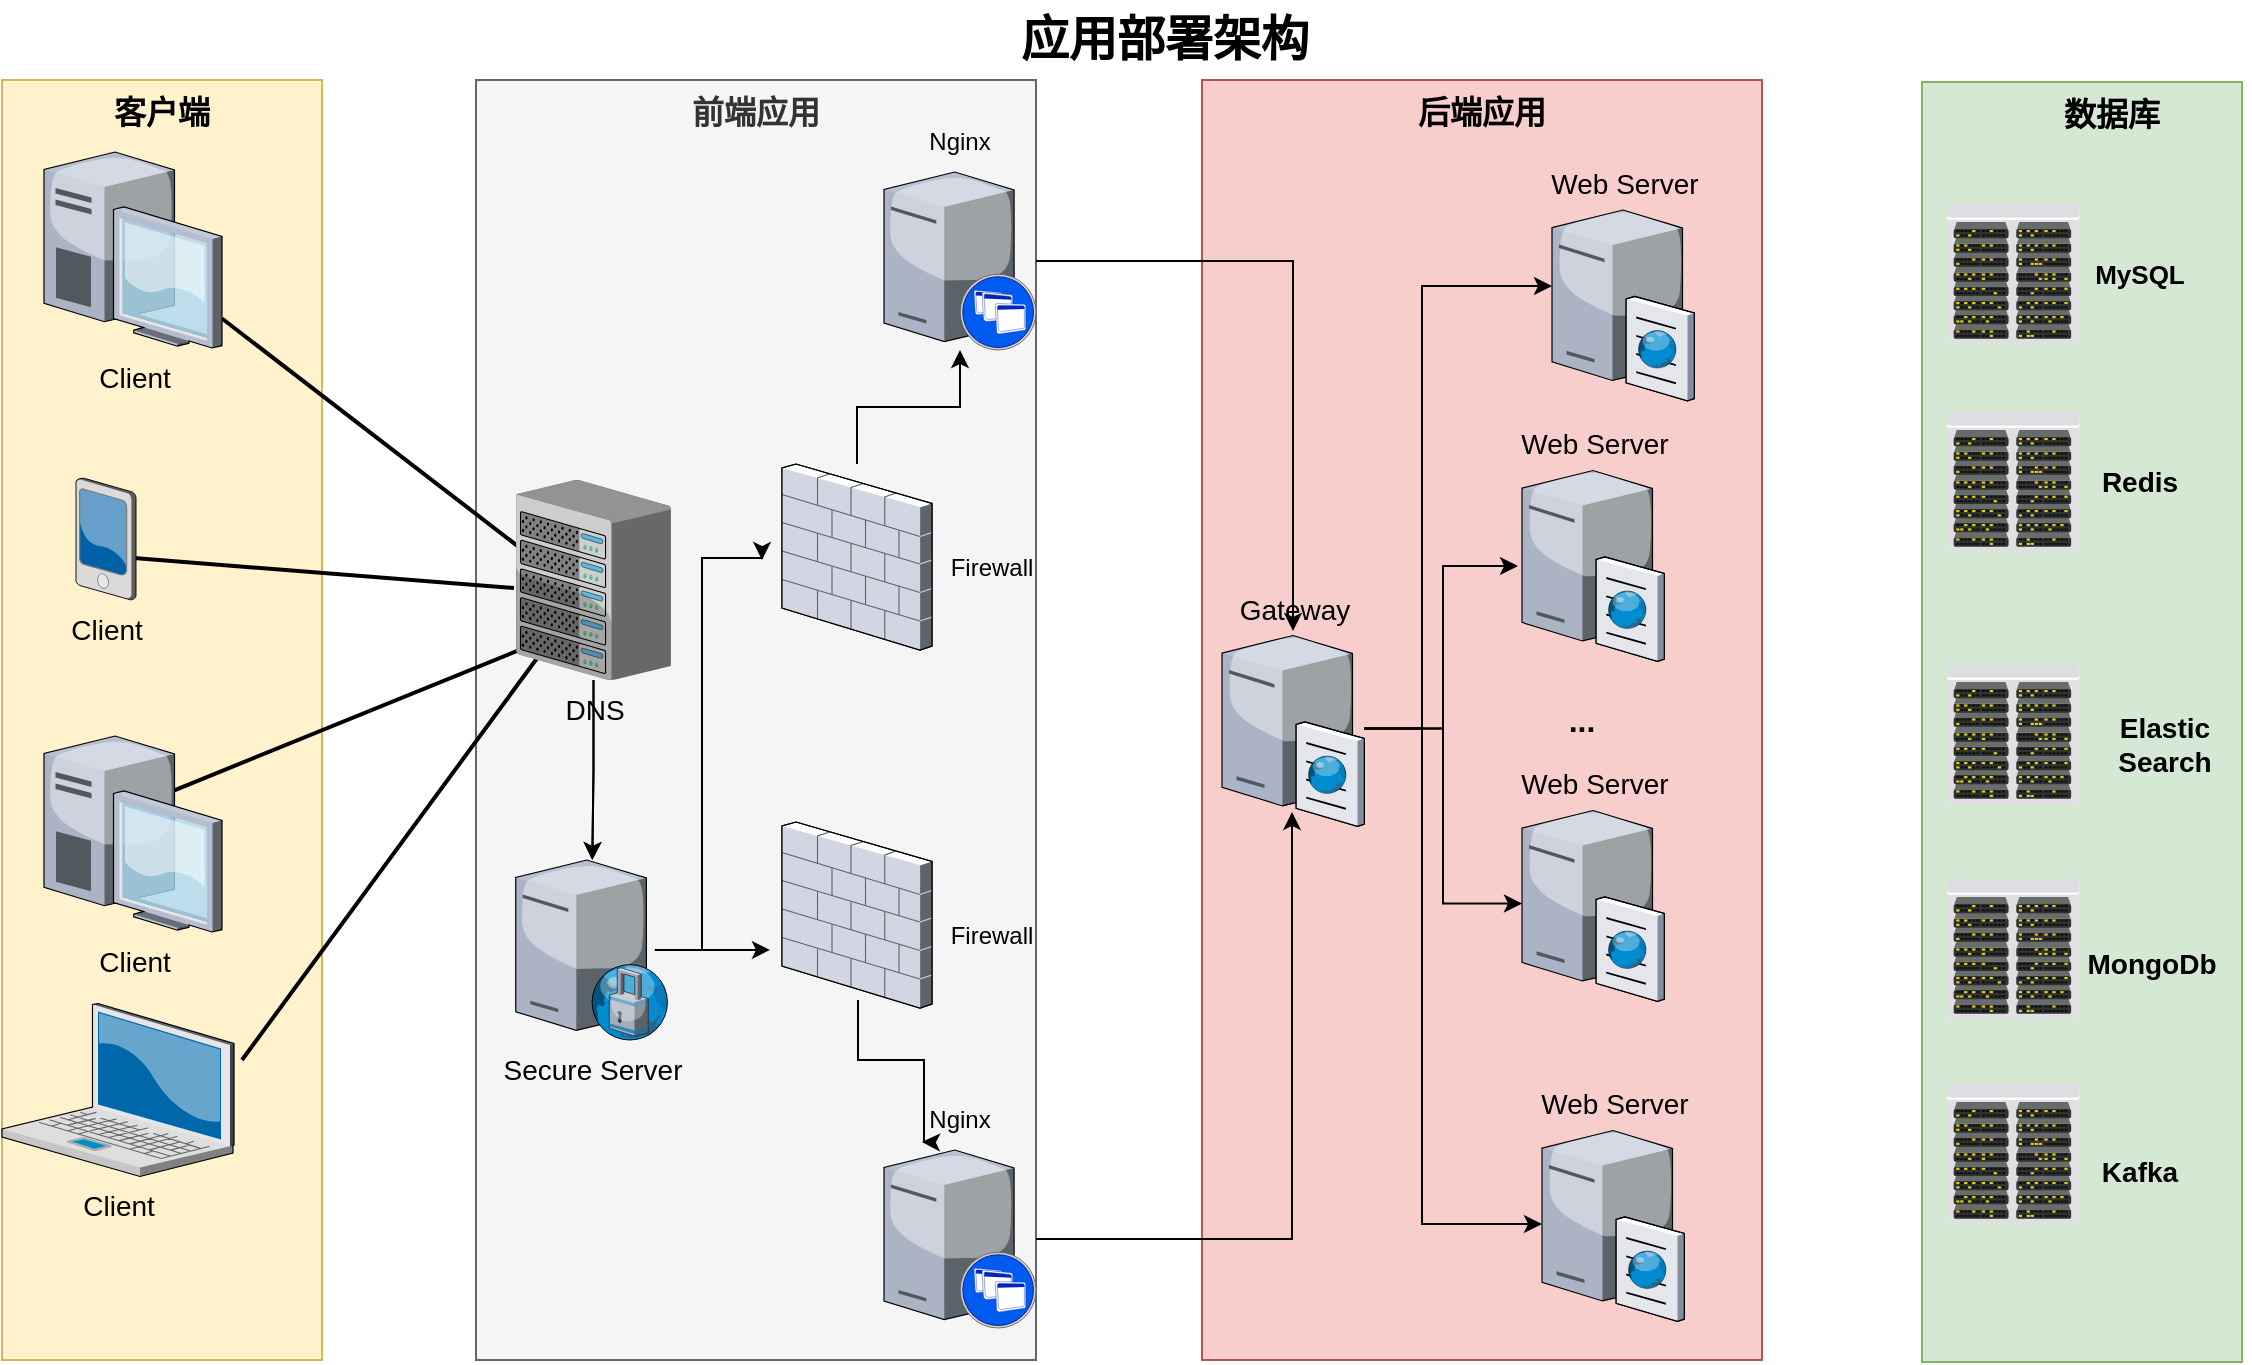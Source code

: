 <mxfile version="24.7.17">
  <diagram name="Page-1" id="e3a06f82-3646-2815-327d-82caf3d4e204">
    <mxGraphModel dx="1434" dy="746" grid="1" gridSize="10" guides="1" tooltips="1" connect="1" arrows="1" fold="1" page="1" pageScale="1.5" pageWidth="1169" pageHeight="826" background="none" math="0" shadow="0">
      <root>
        <mxCell id="0" style=";html=1;" />
        <mxCell id="1" style=";html=1;" parent="0" />
        <mxCell id="6a7d8f32e03d9370-61" value="&lt;font style=&quot;font-size: 16px;&quot;&gt;&lt;b&gt;后端应用&lt;/b&gt;&lt;/font&gt;" style="whiteSpace=wrap;html=1;fillColor=#f8cecc;fontSize=14;strokeColor=#b85450;verticalAlign=top;" parent="1" vertex="1">
          <mxGeometry x="960" y="120" width="280" height="640" as="geometry" />
        </mxCell>
        <mxCell id="6a7d8f32e03d9370-59" value="&lt;font style=&quot;font-size: 16px;&quot;&gt;&lt;b&gt;前端应用&lt;/b&gt;&lt;/font&gt;" style="whiteSpace=wrap;html=1;fillColor=#f5f5f5;fontSize=14;strokeColor=#666666;verticalAlign=top;fontColor=#333333;" parent="1" vertex="1">
          <mxGeometry x="597" y="120" width="280" height="640" as="geometry" />
        </mxCell>
        <mxCell id="6a7d8f32e03d9370-57" value="&lt;b&gt;&lt;font style=&quot;font-size: 16px;&quot;&gt;客户端&lt;/font&gt;&lt;/b&gt;" style="whiteSpace=wrap;html=1;fillColor=#fff2cc;fontSize=14;strokeColor=#d6b656;verticalAlign=top;" parent="1" vertex="1">
          <mxGeometry x="360" y="120" width="160" height="640" as="geometry" />
        </mxCell>
        <mxCell id="6a7d8f32e03d9370-35" style="edgeStyle=none;rounded=0;html=1;startSize=10;endSize=10;jettySize=auto;orthogonalLoop=1;fontSize=14;endArrow=none;endFill=0;strokeWidth=2;entryX=0.205;entryY=0.818;entryDx=0;entryDy=0;entryPerimeter=0;" parent="1" target="6a7d8f32e03d9370-16" edge="1">
          <mxGeometry relative="1" as="geometry">
            <mxPoint x="480" y="610" as="sourcePoint" />
            <mxPoint x="637" y="693.32" as="targetPoint" />
          </mxGeometry>
        </mxCell>
        <mxCell id="6a7d8f32e03d9370-2" value="Client" style="verticalLabelPosition=bottom;aspect=fixed;html=1;verticalAlign=top;strokeColor=none;shape=mxgraph.citrix.laptop_2;fillColor=#66B2FF;gradientColor=#0066CC;fontSize=14;" parent="1" vertex="1">
          <mxGeometry x="360.0" y="581.75" width="116" height="86.5" as="geometry" />
        </mxCell>
        <mxCell id="6a7d8f32e03d9370-34" style="edgeStyle=none;rounded=0;html=1;startSize=10;endSize=10;jettySize=auto;orthogonalLoop=1;fontSize=14;endArrow=none;endFill=0;strokeWidth=2;entryX=0.098;entryY=0.826;entryDx=0;entryDy=0;entryPerimeter=0;exitX=0.708;exitY=0.286;exitDx=0;exitDy=0;exitPerimeter=0;" parent="1" source="6a7d8f32e03d9370-3" target="6a7d8f32e03d9370-16" edge="1">
          <mxGeometry relative="1" as="geometry">
            <mxPoint x="450" y="490" as="sourcePoint" />
            <mxPoint x="640" y="540" as="targetPoint" />
          </mxGeometry>
        </mxCell>
        <mxCell id="6a7d8f32e03d9370-3" value="Client" style="verticalLabelPosition=bottom;aspect=fixed;html=1;verticalAlign=top;strokeColor=none;shape=mxgraph.citrix.desktop;fillColor=#66B2FF;gradientColor=#0066CC;fontSize=14;" parent="1" vertex="1">
          <mxGeometry x="381.0" y="448.0" width="89" height="98" as="geometry" />
        </mxCell>
        <mxCell id="6a7d8f32e03d9370-33" style="edgeStyle=none;rounded=0;html=1;startSize=10;endSize=10;jettySize=auto;orthogonalLoop=1;fontSize=14;endArrow=none;endFill=0;strokeWidth=2;exitX=0.9;exitY=0.492;exitDx=0;exitDy=0;exitPerimeter=0;entryX=-0.013;entryY=0.54;entryDx=0;entryDy=0;entryPerimeter=0;" parent="1" target="6a7d8f32e03d9370-16" edge="1">
          <mxGeometry relative="1" as="geometry">
            <mxPoint x="426.02" y="359.022" as="sourcePoint" />
            <mxPoint x="649.042" y="336.2" as="targetPoint" />
          </mxGeometry>
        </mxCell>
        <mxCell id="6a7d8f32e03d9370-32" style="edgeStyle=none;rounded=0;html=1;startSize=10;endSize=10;jettySize=auto;orthogonalLoop=1;fontSize=14;endArrow=none;endFill=0;strokeWidth=2;entryX=0.156;entryY=0.417;entryDx=0;entryDy=0;entryPerimeter=0;" parent="1" source="6a7d8f32e03d9370-5" target="6a7d8f32e03d9370-16" edge="1">
          <mxGeometry relative="1" as="geometry" />
        </mxCell>
        <mxCell id="6a7d8f32e03d9370-5" value="Client" style="verticalLabelPosition=bottom;aspect=fixed;html=1;verticalAlign=top;strokeColor=none;shape=mxgraph.citrix.desktop;fillColor=#66B2FF;gradientColor=#0066CC;fontSize=14;" parent="1" vertex="1">
          <mxGeometry x="381.0" y="156.0" width="89" height="98" as="geometry" />
        </mxCell>
        <mxCell id="6a7d8f32e03d9370-6" value="Client" style="verticalLabelPosition=bottom;aspect=fixed;html=1;verticalAlign=top;strokeColor=none;shape=mxgraph.citrix.pda;fillColor=#66B2FF;gradientColor=#0066CC;fontSize=14;" parent="1" vertex="1">
          <mxGeometry x="397.0" y="319" width="30" height="61" as="geometry" />
        </mxCell>
        <mxCell id="6a7d8f32e03d9370-11" value="" style="verticalLabelPosition=bottom;aspect=fixed;html=1;verticalAlign=top;strokeColor=none;shape=mxgraph.citrix.xenapp_server;fillColor=#66B2FF;gradientColor=#0066CC;fontSize=14;" parent="1" vertex="1">
          <mxGeometry x="801.0" y="655" width="76" height="89" as="geometry" />
        </mxCell>
        <mxCell id="07MpoBeY5wm7lqhEivzJ-26" style="edgeStyle=orthogonalEdgeStyle;rounded=0;orthogonalLoop=1;jettySize=auto;html=1;" edge="1" parent="1" source="6a7d8f32e03d9370-12" target="07MpoBeY5wm7lqhEivzJ-25">
          <mxGeometry relative="1" as="geometry" />
        </mxCell>
        <mxCell id="6a7d8f32e03d9370-12" value="" style="verticalLabelPosition=bottom;aspect=fixed;html=1;verticalAlign=top;strokeColor=none;shape=mxgraph.citrix.xenapp_server;fillColor=#66B2FF;gradientColor=#0066CC;fontSize=14;" parent="1" vertex="1">
          <mxGeometry x="801.0" y="166" width="76" height="89" as="geometry" />
        </mxCell>
        <mxCell id="6a7d8f32e03d9370-15" value="Web Server" style="verticalLabelPosition=top;aspect=fixed;html=1;verticalAlign=bottom;strokeColor=none;shape=mxgraph.citrix.cache_server;fillColor=#66B2FF;gradientColor=#0066CC;fontSize=14;labelPosition=center;align=center;" parent="1" vertex="1">
          <mxGeometry x="1135" y="182.75" width="71" height="97.5" as="geometry" />
        </mxCell>
        <mxCell id="07MpoBeY5wm7lqhEivzJ-1" style="edgeStyle=orthogonalEdgeStyle;rounded=0;orthogonalLoop=1;jettySize=auto;html=1;" edge="1" parent="1" source="6a7d8f32e03d9370-16" target="6a7d8f32e03d9370-25">
          <mxGeometry relative="1" as="geometry" />
        </mxCell>
        <mxCell id="07MpoBeY5wm7lqhEivzJ-49" value="" style="edgeStyle=orthogonalEdgeStyle;rounded=0;orthogonalLoop=1;jettySize=auto;html=1;" edge="1" parent="1" source="6a7d8f32e03d9370-16" target="6a7d8f32e03d9370-25">
          <mxGeometry relative="1" as="geometry" />
        </mxCell>
        <mxCell id="6a7d8f32e03d9370-16" value="DNS" style="verticalLabelPosition=bottom;aspect=fixed;html=1;verticalAlign=top;strokeColor=none;shape=mxgraph.citrix.chassis;fillColor=#66B2FF;gradientColor=#0066CC;fontSize=14;" parent="1" vertex="1">
          <mxGeometry x="617" y="320" width="77.46" height="100" as="geometry" />
        </mxCell>
        <mxCell id="6a7d8f32e03d9370-19" value="" style="verticalLabelPosition=bottom;aspect=fixed;html=1;verticalAlign=top;strokeColor=none;shape=mxgraph.citrix.firewall;fillColor=#66B2FF;gradientColor=#0066CC;fontSize=14;" parent="1" vertex="1">
          <mxGeometry x="750" y="491" width="75" height="93" as="geometry" />
        </mxCell>
        <mxCell id="6a7d8f32e03d9370-25" value="Secure Server" style="verticalLabelPosition=bottom;aspect=fixed;html=1;verticalAlign=top;strokeColor=none;shape=mxgraph.citrix.proxy_server;fillColor=#66B2FF;gradientColor=#0066CC;fontSize=14;" parent="1" vertex="1">
          <mxGeometry x="616.88" y="510" width="76.5" height="90" as="geometry" />
        </mxCell>
        <mxCell id="6a7d8f32e03d9370-62" value="应用部署架构" style="text;strokeColor=none;fillColor=none;html=1;fontSize=24;fontStyle=1;verticalAlign=middle;align=center;" parent="1" vertex="1">
          <mxGeometry x="510" y="80" width="861" height="40" as="geometry" />
        </mxCell>
        <mxCell id="07MpoBeY5wm7lqhEivzJ-8" style="edgeStyle=orthogonalEdgeStyle;rounded=0;orthogonalLoop=1;jettySize=auto;html=1;" edge="1" parent="1" source="07MpoBeY5wm7lqhEivzJ-3" target="6a7d8f32e03d9370-12">
          <mxGeometry relative="1" as="geometry" />
        </mxCell>
        <mxCell id="07MpoBeY5wm7lqhEivzJ-3" value="" style="verticalLabelPosition=bottom;aspect=fixed;html=1;verticalAlign=top;strokeColor=none;shape=mxgraph.citrix.firewall;fillColor=#66B2FF;gradientColor=#0066CC;fontSize=14;" vertex="1" parent="1">
          <mxGeometry x="750" y="312" width="75" height="93" as="geometry" />
        </mxCell>
        <mxCell id="07MpoBeY5wm7lqhEivzJ-5" style="edgeStyle=orthogonalEdgeStyle;rounded=0;orthogonalLoop=1;jettySize=auto;html=1;" edge="1" parent="1" source="6a7d8f32e03d9370-25">
          <mxGeometry relative="1" as="geometry">
            <mxPoint x="740" y="360" as="targetPoint" />
            <Array as="points">
              <mxPoint x="710" y="555" />
              <mxPoint x="710" y="359" />
            </Array>
          </mxGeometry>
        </mxCell>
        <mxCell id="07MpoBeY5wm7lqhEivzJ-6" style="edgeStyle=orthogonalEdgeStyle;rounded=0;orthogonalLoop=1;jettySize=auto;html=1;entryX=0.013;entryY=0.688;entryDx=0;entryDy=0;entryPerimeter=0;" edge="1" parent="1">
          <mxGeometry relative="1" as="geometry">
            <mxPoint x="686.38" y="554.984" as="sourcePoint" />
            <mxPoint x="743.975" y="554.984" as="targetPoint" />
          </mxGeometry>
        </mxCell>
        <mxCell id="07MpoBeY5wm7lqhEivzJ-9" value="" style="rounded=0;whiteSpace=wrap;html=1;fillColor=#d5e8d4;strokeColor=#82b366;" vertex="1" parent="1">
          <mxGeometry x="1320" y="121" width="160" height="640" as="geometry" />
        </mxCell>
        <mxCell id="07MpoBeY5wm7lqhEivzJ-7" style="edgeStyle=orthogonalEdgeStyle;rounded=0;orthogonalLoop=1;jettySize=auto;html=1;entryX=0.25;entryY=0.112;entryDx=0;entryDy=0;entryPerimeter=0;" edge="1" parent="1">
          <mxGeometry relative="1" as="geometry">
            <mxPoint x="788" y="580" as="sourcePoint" />
            <mxPoint x="820" y="650.968" as="targetPoint" />
            <Array as="points">
              <mxPoint x="788" y="610" />
              <mxPoint x="821" y="610" />
            </Array>
          </mxGeometry>
        </mxCell>
        <mxCell id="07MpoBeY5wm7lqhEivzJ-10" value="&lt;font style=&quot;font-size: 16px;&quot;&gt;&lt;b&gt;数据库&lt;/b&gt;&lt;/font&gt;" style="text;html=1;align=center;verticalAlign=middle;whiteSpace=wrap;rounded=0;" vertex="1" parent="1">
          <mxGeometry x="1385" y="122" width="60" height="30" as="geometry" />
        </mxCell>
        <mxCell id="07MpoBeY5wm7lqhEivzJ-12" value="" style="verticalLabelPosition=bottom;sketch=0;aspect=fixed;html=1;verticalAlign=top;strokeColor=none;align=center;outlineConnect=0;shape=mxgraph.citrix.datacenter;" vertex="1" parent="1">
          <mxGeometry x="1332.5" y="182" width="66.11" height="70" as="geometry" />
        </mxCell>
        <mxCell id="07MpoBeY5wm7lqhEivzJ-15" value="&lt;font style=&quot;font-size: 13px;&quot;&gt;&lt;b&gt;MySQL&lt;/b&gt;&lt;/font&gt;" style="text;html=1;align=center;verticalAlign=middle;whiteSpace=wrap;rounded=0;" vertex="1" parent="1">
          <mxGeometry x="1398.61" y="202" width="60" height="30" as="geometry" />
        </mxCell>
        <mxCell id="07MpoBeY5wm7lqhEivzJ-16" value="&lt;font style=&quot;font-size: 14px;&quot;&gt;&lt;b&gt;Redis&lt;/b&gt;&lt;/font&gt;" style="text;html=1;align=center;verticalAlign=middle;whiteSpace=wrap;rounded=0;" vertex="1" parent="1">
          <mxGeometry x="1398.61" y="306" width="60" height="30" as="geometry" />
        </mxCell>
        <mxCell id="07MpoBeY5wm7lqhEivzJ-17" value="&lt;font style=&quot;font-size: 14px;&quot;&gt;&lt;b&gt;Elastic Search&lt;/b&gt;&lt;/font&gt;" style="text;html=1;align=center;verticalAlign=middle;whiteSpace=wrap;rounded=0;" vertex="1" parent="1">
          <mxGeometry x="1398.61" y="437.25" width="85" height="30" as="geometry" />
        </mxCell>
        <mxCell id="07MpoBeY5wm7lqhEivzJ-19" value="&lt;font style=&quot;font-size: 14px;&quot;&gt;&lt;b&gt;MongoDb&lt;/b&gt;&lt;/font&gt;" style="text;html=1;align=center;verticalAlign=middle;whiteSpace=wrap;rounded=0;" vertex="1" parent="1">
          <mxGeometry x="1404.61" y="547" width="60" height="30" as="geometry" />
        </mxCell>
        <mxCell id="07MpoBeY5wm7lqhEivzJ-21" value="&lt;font style=&quot;font-size: 14px;&quot;&gt;&lt;b&gt;Kafka&lt;/b&gt;&lt;/font&gt;" style="text;html=1;align=center;verticalAlign=middle;whiteSpace=wrap;rounded=0;" vertex="1" parent="1">
          <mxGeometry x="1398.61" y="651" width="60" height="30" as="geometry" />
        </mxCell>
        <mxCell id="07MpoBeY5wm7lqhEivzJ-22" value="Web Server" style="verticalLabelPosition=top;aspect=fixed;html=1;verticalAlign=bottom;strokeColor=none;shape=mxgraph.citrix.cache_server;fillColor=#66B2FF;gradientColor=#0066CC;fontSize=14;labelPosition=center;align=center;" vertex="1" parent="1">
          <mxGeometry x="1120" y="313" width="71" height="97.5" as="geometry" />
        </mxCell>
        <mxCell id="07MpoBeY5wm7lqhEivzJ-23" value="Web Server" style="verticalLabelPosition=top;aspect=fixed;html=1;verticalAlign=bottom;strokeColor=none;shape=mxgraph.citrix.cache_server;fillColor=#66B2FF;gradientColor=#0066CC;fontSize=14;labelPosition=center;align=center;" vertex="1" parent="1">
          <mxGeometry x="1120" y="483" width="71" height="97.5" as="geometry" />
        </mxCell>
        <mxCell id="07MpoBeY5wm7lqhEivzJ-24" value="Web Server" style="verticalLabelPosition=top;aspect=fixed;html=1;verticalAlign=bottom;strokeColor=none;shape=mxgraph.citrix.cache_server;fillColor=#66B2FF;gradientColor=#0066CC;fontSize=14;labelPosition=center;align=center;" vertex="1" parent="1">
          <mxGeometry x="1130" y="643" width="71" height="97.5" as="geometry" />
        </mxCell>
        <mxCell id="07MpoBeY5wm7lqhEivzJ-28" style="edgeStyle=orthogonalEdgeStyle;rounded=0;orthogonalLoop=1;jettySize=auto;html=1;" edge="1" parent="1" source="07MpoBeY5wm7lqhEivzJ-25" target="6a7d8f32e03d9370-15">
          <mxGeometry relative="1" as="geometry">
            <Array as="points">
              <mxPoint x="1070" y="444" />
              <mxPoint x="1070" y="223" />
            </Array>
          </mxGeometry>
        </mxCell>
        <mxCell id="07MpoBeY5wm7lqhEivzJ-30" style="edgeStyle=orthogonalEdgeStyle;rounded=0;orthogonalLoop=1;jettySize=auto;html=1;" edge="1" parent="1" source="07MpoBeY5wm7lqhEivzJ-25" target="07MpoBeY5wm7lqhEivzJ-24">
          <mxGeometry relative="1" as="geometry">
            <Array as="points">
              <mxPoint x="1070" y="444" />
              <mxPoint x="1070" y="692" />
            </Array>
          </mxGeometry>
        </mxCell>
        <mxCell id="07MpoBeY5wm7lqhEivzJ-31" style="edgeStyle=orthogonalEdgeStyle;rounded=0;orthogonalLoop=1;jettySize=auto;html=1;" edge="1" parent="1" source="07MpoBeY5wm7lqhEivzJ-25" target="07MpoBeY5wm7lqhEivzJ-23">
          <mxGeometry relative="1" as="geometry" />
        </mxCell>
        <mxCell id="07MpoBeY5wm7lqhEivzJ-25" value="Gateway" style="verticalLabelPosition=top;aspect=fixed;html=1;verticalAlign=bottom;strokeColor=none;shape=mxgraph.citrix.cache_server;fillColor=#66B2FF;gradientColor=#0066CC;fontSize=14;labelPosition=center;align=center;" vertex="1" parent="1">
          <mxGeometry x="970" y="395.5" width="71" height="97.5" as="geometry" />
        </mxCell>
        <mxCell id="07MpoBeY5wm7lqhEivzJ-27" style="edgeStyle=orthogonalEdgeStyle;rounded=0;orthogonalLoop=1;jettySize=auto;html=1;entryX=0.493;entryY=0.928;entryDx=0;entryDy=0;entryPerimeter=0;" edge="1" parent="1" source="6a7d8f32e03d9370-11" target="07MpoBeY5wm7lqhEivzJ-25">
          <mxGeometry relative="1" as="geometry" />
        </mxCell>
        <mxCell id="07MpoBeY5wm7lqhEivzJ-29" style="edgeStyle=orthogonalEdgeStyle;rounded=0;orthogonalLoop=1;jettySize=auto;html=1;entryX=-0.028;entryY=0.513;entryDx=0;entryDy=0;entryPerimeter=0;" edge="1" parent="1" source="07MpoBeY5wm7lqhEivzJ-25" target="07MpoBeY5wm7lqhEivzJ-22">
          <mxGeometry relative="1" as="geometry" />
        </mxCell>
        <mxCell id="07MpoBeY5wm7lqhEivzJ-39" value="Firewall" style="text;html=1;align=center;verticalAlign=middle;whiteSpace=wrap;rounded=0;" vertex="1" parent="1">
          <mxGeometry x="825" y="349" width="60" height="30" as="geometry" />
        </mxCell>
        <mxCell id="07MpoBeY5wm7lqhEivzJ-40" value="Firewall" style="text;html=1;align=center;verticalAlign=middle;whiteSpace=wrap;rounded=0;" vertex="1" parent="1">
          <mxGeometry x="825" y="533" width="60" height="30" as="geometry" />
        </mxCell>
        <mxCell id="07MpoBeY5wm7lqhEivzJ-41" value="Nginx" style="text;html=1;align=center;verticalAlign=middle;whiteSpace=wrap;rounded=0;" vertex="1" parent="1">
          <mxGeometry x="809" y="136" width="60" height="30" as="geometry" />
        </mxCell>
        <mxCell id="07MpoBeY5wm7lqhEivzJ-42" value="Nginx" style="text;html=1;align=center;verticalAlign=middle;whiteSpace=wrap;rounded=0;" vertex="1" parent="1">
          <mxGeometry x="809" y="625" width="60" height="30" as="geometry" />
        </mxCell>
        <mxCell id="07MpoBeY5wm7lqhEivzJ-44" value="" style="verticalLabelPosition=bottom;sketch=0;aspect=fixed;html=1;verticalAlign=top;strokeColor=none;align=center;outlineConnect=0;shape=mxgraph.citrix.datacenter;" vertex="1" parent="1">
          <mxGeometry x="1332.5" y="286" width="66.11" height="70" as="geometry" />
        </mxCell>
        <mxCell id="07MpoBeY5wm7lqhEivzJ-45" value="" style="verticalLabelPosition=bottom;sketch=0;aspect=fixed;html=1;verticalAlign=top;strokeColor=none;align=center;outlineConnect=0;shape=mxgraph.citrix.datacenter;" vertex="1" parent="1">
          <mxGeometry x="1332.5" y="412" width="66.11" height="70" as="geometry" />
        </mxCell>
        <mxCell id="07MpoBeY5wm7lqhEivzJ-46" value="" style="verticalLabelPosition=bottom;sketch=0;aspect=fixed;html=1;verticalAlign=top;strokeColor=none;align=center;outlineConnect=0;shape=mxgraph.citrix.datacenter;" vertex="1" parent="1">
          <mxGeometry x="1332.5" y="519.5" width="66.11" height="70" as="geometry" />
        </mxCell>
        <mxCell id="07MpoBeY5wm7lqhEivzJ-47" value="" style="verticalLabelPosition=bottom;sketch=0;aspect=fixed;html=1;verticalAlign=top;strokeColor=none;align=center;outlineConnect=0;shape=mxgraph.citrix.datacenter;" vertex="1" parent="1">
          <mxGeometry x="1332.5" y="622" width="66.11" height="70" as="geometry" />
        </mxCell>
        <mxCell id="07MpoBeY5wm7lqhEivzJ-50" value="&lt;font style=&quot;font-size: 16px;&quot;&gt;&lt;b&gt;...&lt;/b&gt;&lt;/font&gt;" style="text;html=1;align=center;verticalAlign=middle;whiteSpace=wrap;rounded=0;" vertex="1" parent="1">
          <mxGeometry x="1120" y="425" width="60" height="30" as="geometry" />
        </mxCell>
      </root>
    </mxGraphModel>
  </diagram>
</mxfile>
